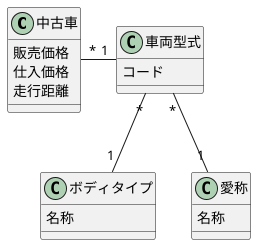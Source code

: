 @startuml

class 中古車 {
  販売価格
  仕入価格
  走行距離
}

class 車両型式 {
  コード
}

class ボディタイプ {
  名称
}

class 愛称 {
  名称
}

中古車 "*"-r-"1" 車両型式
車両型式 "*"--"1" ボディタイプ
車両型式 "*"--"1" 愛称

@enduml
